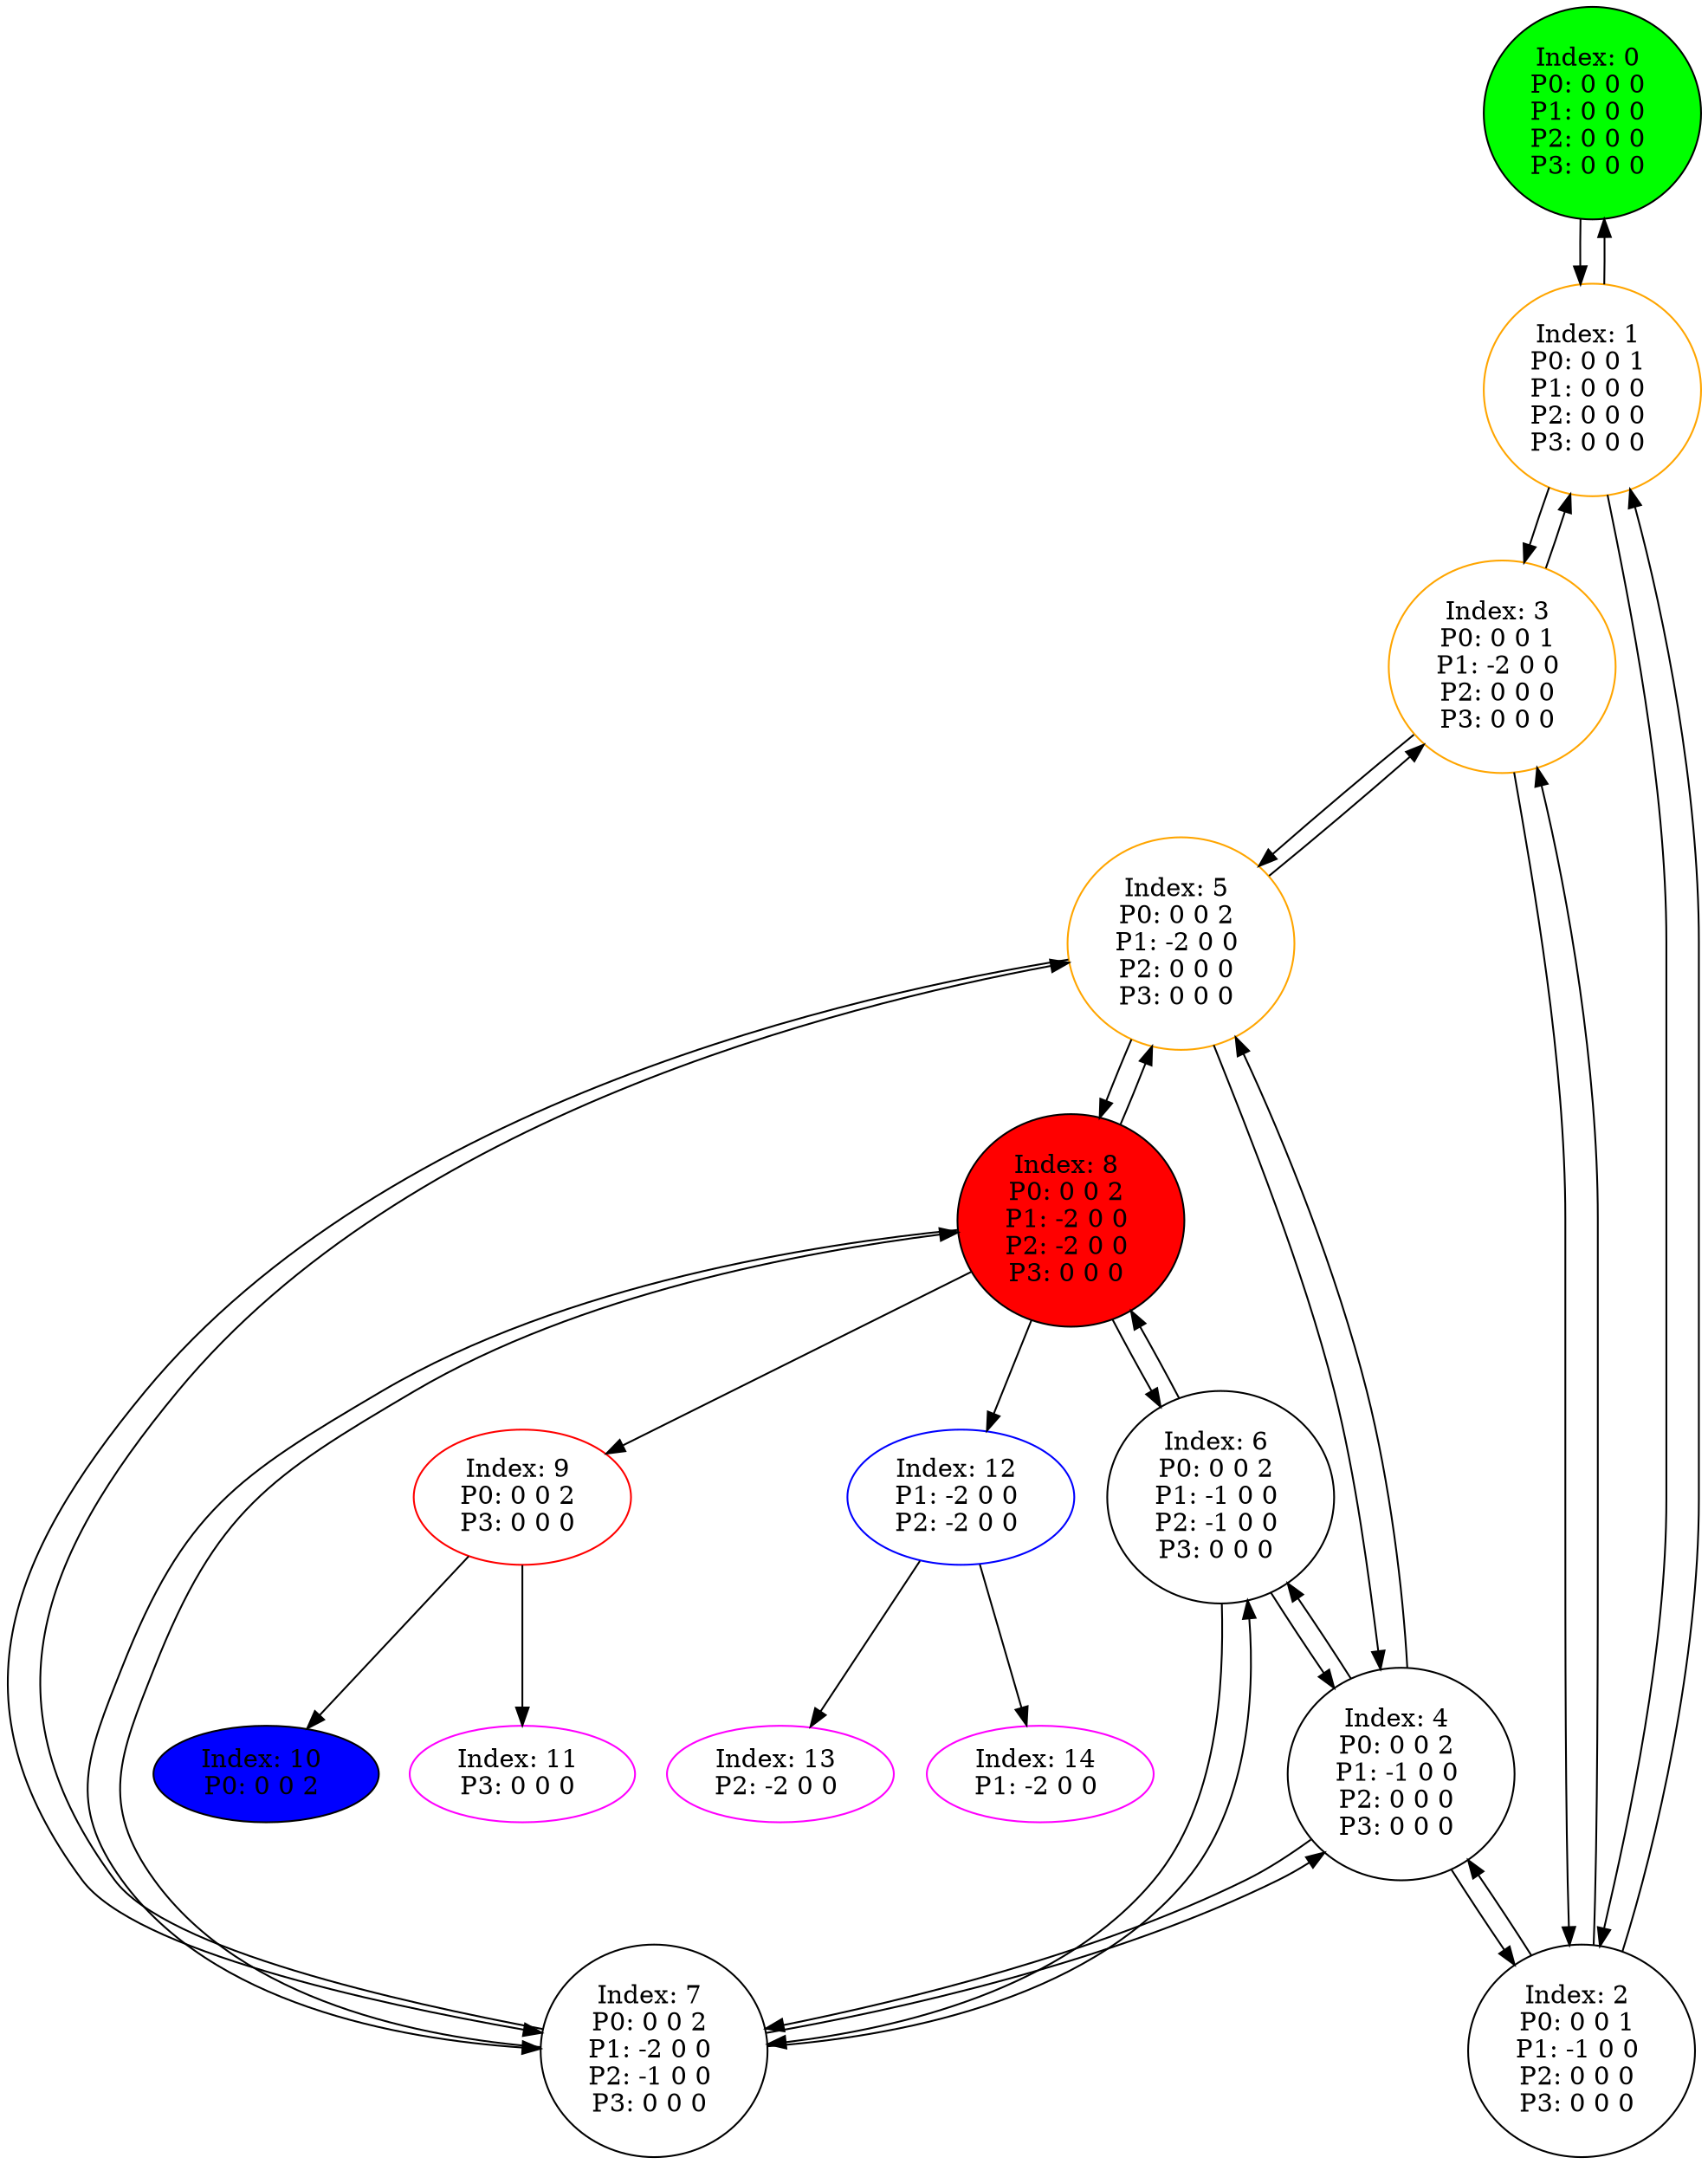 digraph G {
color = "black"
0[label = "Index: 0 
P0: 0 0 0 
P1: 0 0 0 
P2: 0 0 0 
P3: 0 0 0 
", style="filled", fillcolor = "green"]
1[label = "Index: 1 
P0: 0 0 1 
P1: 0 0 0 
P2: 0 0 0 
P3: 0 0 0 
", color = "orange"]
2[label = "Index: 2 
P0: 0 0 1 
P1: -1 0 0 
P2: 0 0 0 
P3: 0 0 0 
"]
3[label = "Index: 3 
P0: 0 0 1 
P1: -2 0 0 
P2: 0 0 0 
P3: 0 0 0 
", color = "orange"]
4[label = "Index: 4 
P0: 0 0 2 
P1: -1 0 0 
P2: 0 0 0 
P3: 0 0 0 
"]
5[label = "Index: 5 
P0: 0 0 2 
P1: -2 0 0 
P2: 0 0 0 
P3: 0 0 0 
", color = "orange"]
6[label = "Index: 6 
P0: 0 0 2 
P1: -1 0 0 
P2: -1 0 0 
P3: 0 0 0 
"]
7[label = "Index: 7 
P0: 0 0 2 
P1: -2 0 0 
P2: -1 0 0 
P3: 0 0 0 
"]
8[label = "Index: 8 
P0: 0 0 2 
P1: -2 0 0 
P2: -2 0 0 
P3: 0 0 0 
", style="filled", fillcolor = "red"]
9[label = "Index: 9 
P0: 0 0 2 
P3: 0 0 0 
", color = "red"]
10[label = "Index: 10 
P0: 0 0 2 
", style="filled", fillcolor = "blue"]
11[label = "Index: 11 
P3: 0 0 0 
", color = "fuchsia"]
12[label = "Index: 12 
P1: -2 0 0 
P2: -2 0 0 
", color = "blue"]
13[label = "Index: 13 
P2: -2 0 0 
", color = "fuchsia"]
14[label = "Index: 14 
P1: -2 0 0 
", color = "fuchsia"]
0 -> 1

1 -> 0
1 -> 2
1 -> 3

2 -> 1
2 -> 4
2 -> 3

3 -> 1
3 -> 2
3 -> 5

4 -> 2
4 -> 5
4 -> 6
4 -> 7

5 -> 3
5 -> 4
5 -> 7
5 -> 8

6 -> 4
6 -> 7
6 -> 8

7 -> 4
7 -> 5
7 -> 6
7 -> 8

8 -> 5
8 -> 6
8 -> 7
8 -> 9
8 -> 12

9 -> 11
9 -> 10

12 -> 13
12 -> 14

}
